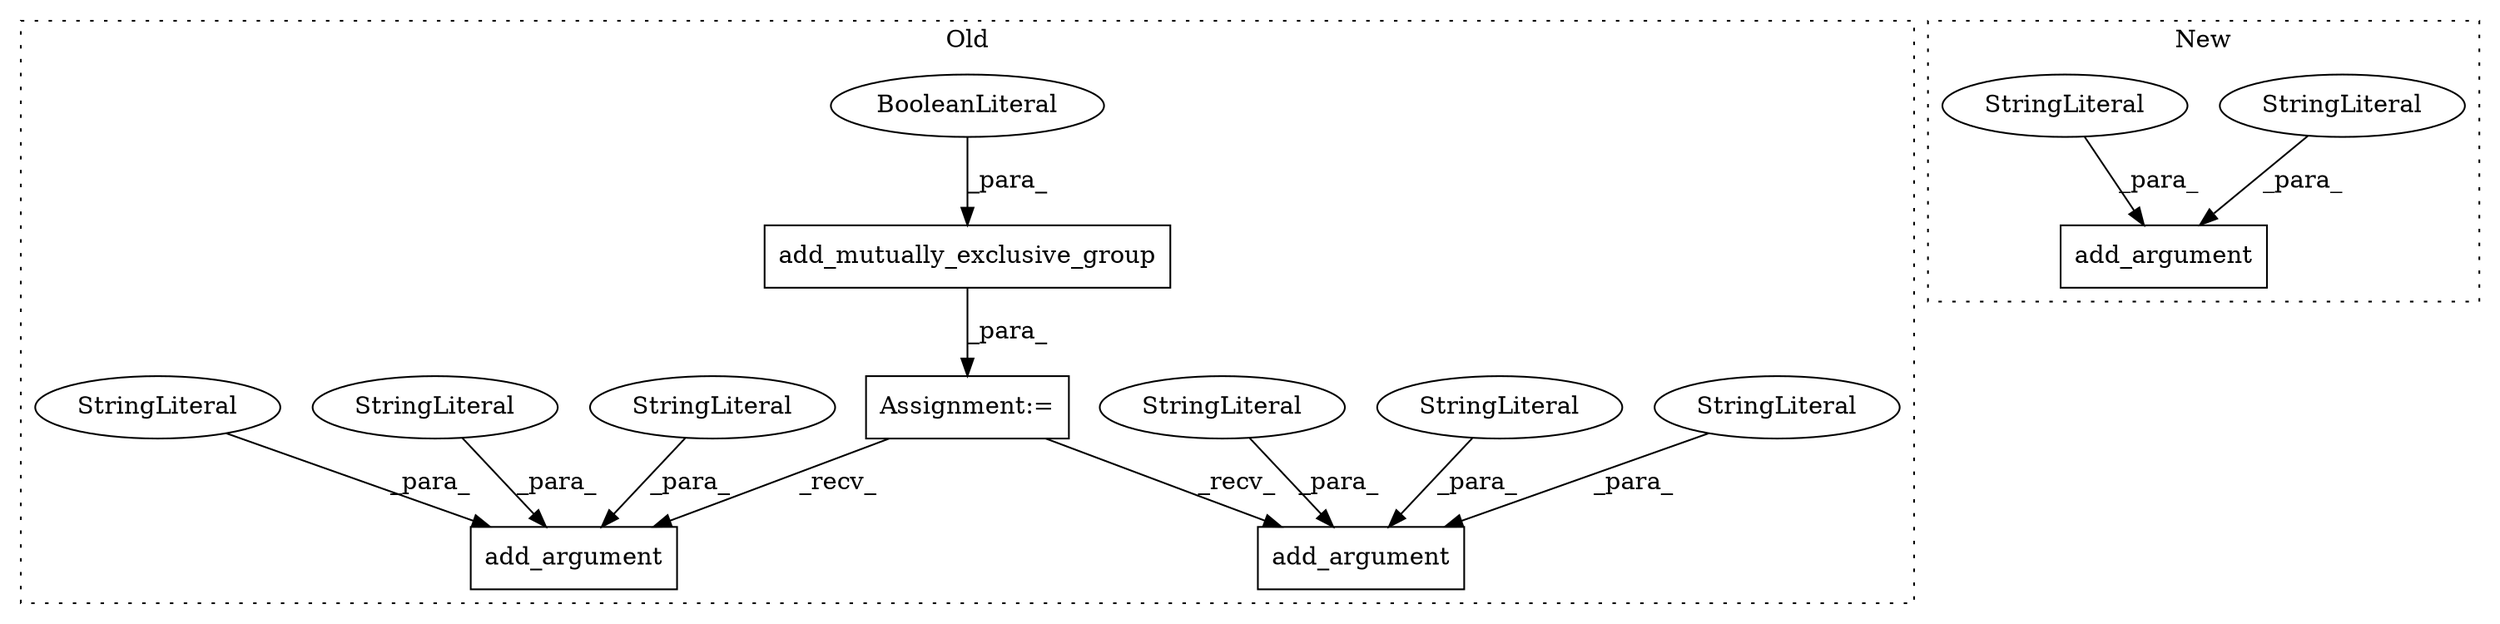 digraph G {
subgraph cluster0 {
1 [label="add_mutually_exclusive_group" a="32" s="34366,34399" l="29,1" shape="box"];
3 [label="add_argument" a="32" s="34614,34710" l="13,1" shape="box"];
4 [label="StringLiteral" a="45" s="34627" l="4" shape="ellipse"];
6 [label="Assignment:=" a="7" s="34358" l="1" shape="box"];
7 [label="StringLiteral" a="45" s="34655" l="55" shape="ellipse"];
9 [label="add_argument" a="32" s="34410,34500" l="13,1" shape="box"];
10 [label="StringLiteral" a="45" s="34437" l="3" shape="ellipse"];
11 [label="StringLiteral" a="45" s="34441" l="7" shape="ellipse"];
12 [label="BooleanLiteral" a="9" s="34395" l="4" shape="ellipse"];
13 [label="StringLiteral" a="45" s="34423" l="4" shape="ellipse"];
14 [label="StringLiteral" a="45" s="34643" l="3" shape="ellipse"];
label = "Old";
style="dotted";
}
subgraph cluster1 {
2 [label="add_argument" a="32" s="34320,34455" l="13,1" shape="box"];
5 [label="StringLiteral" a="45" s="34333" l="8" shape="ellipse"];
8 [label="StringLiteral" a="45" s="34379" l="76" shape="ellipse"];
label = "New";
style="dotted";
}
1 -> 6 [label="_para_"];
4 -> 3 [label="_para_"];
5 -> 2 [label="_para_"];
6 -> 9 [label="_recv_"];
6 -> 3 [label="_recv_"];
7 -> 3 [label="_para_"];
8 -> 2 [label="_para_"];
10 -> 9 [label="_para_"];
11 -> 9 [label="_para_"];
12 -> 1 [label="_para_"];
13 -> 9 [label="_para_"];
14 -> 3 [label="_para_"];
}